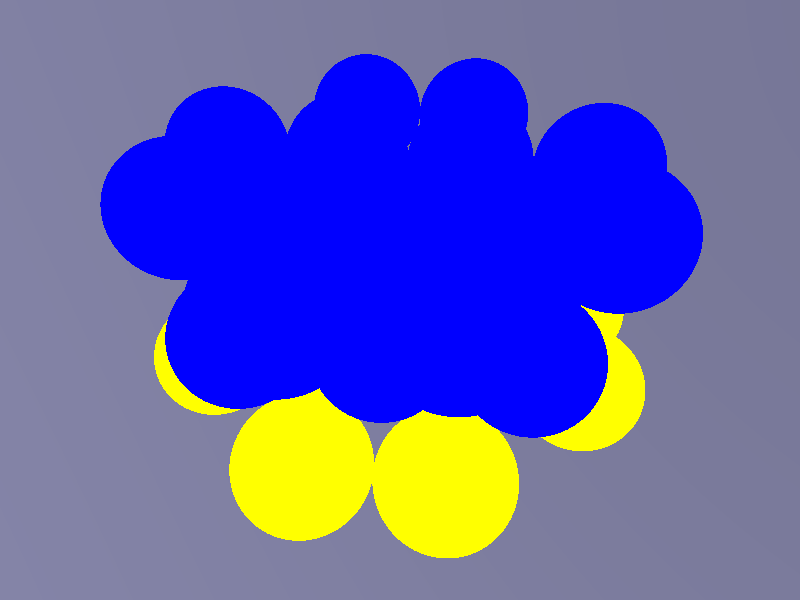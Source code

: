 #version 3.5;

#include "colors.inc"
#include "textures.inc"

global_settings {
  assumed_gamma 1.0
  max_trace_level 50
}

// ----------------------------------------


sky_sphere {
  pigment {
    gradient y
    color_map {
      [ (1-cos(radians(-30)))/2 color CornflowerBlue ]
      [ (1-cos(radians(160)))/2 color MidnightBlue ]
    }
    scale 2
    translate -1
  }
}



// first, the camera position
camera {
  //  orthographic
  location <-2.5,-2.5,5>
  sky <0,0,1>
  look_at <2,1,0.5>
}

// now, some light
light_source {
  <-20,-20,20>
  color rgb <1,1,1>
}

light_source {
  <0,0,20>
  color rgb <1,1,1>
}

// the spheres
#declare lightblue_sphere =
sphere {
  <0, 0, 0>, 0.70710678
  pigment {
    color rgbt<0,0,1,0.9>
  }
}

#declare blue_sphere =
sphere {
  <0, 0, 0>, 0.70710678
  pigment {
    color rgbt<0,0,1,0>
  }
}

#declare yellow_sphere =
  sphere {
    <0, 0, 0>, 0.70710678
    pigment {
      color rgbt<1,1,0,0>
    }
  }


object { yellow_sphere translate<0,0,0> }
object { yellow_sphere translate<0,2,0> }
object { yellow_sphere translate<1,-1,0> }
object { yellow_sphere translate<1,1,0> }
object { yellow_sphere translate<1,3,0> }
object { yellow_sphere translate<2,0,0> }
object { yellow_sphere translate<2,2,0> }
object { yellow_sphere translate<3,-1,0> }
object { yellow_sphere translate<3,1,0> }
object { yellow_sphere translate<3,3,0> }
object { yellow_sphere translate<4,0,0> }
object { yellow_sphere translate<4,2,0> }

object { lightblue_sphere translate<0,1,1> }
object { lightblue_sphere translate<1,0,1> }
object { lightblue_sphere translate<1,2,1> }
object { lightblue_sphere translate<2,-1,1> }
object { lightblue_sphere translate<2,1,1> }
object { lightblue_sphere translate<2,3,1> }
object { lightblue_sphere translate<3,0,1> }
object { lightblue_sphere translate<3,2,1> }
object { lightblue_sphere translate<4,1,1> }

object { lightblue_sphere translate<0,0,2> }
object { lightblue_sphere translate<0,2,2> }
object { lightblue_sphere translate<1,-1,2> }
object { lightblue_sphere translate<1,1,2> }
object { lightblue_sphere translate<1,3,2> }
object { lightblue_sphere translate<2,0,2> }
object { lightblue_sphere translate<2,2,2> }
object { lightblue_sphere translate<3,-1,2> }
object { lightblue_sphere translate<3,1,2> }
object { lightblue_sphere translate<3,3,2> }
object { lightblue_sphere translate<4,0,2> }
object { lightblue_sphere translate<4,2,2> }

